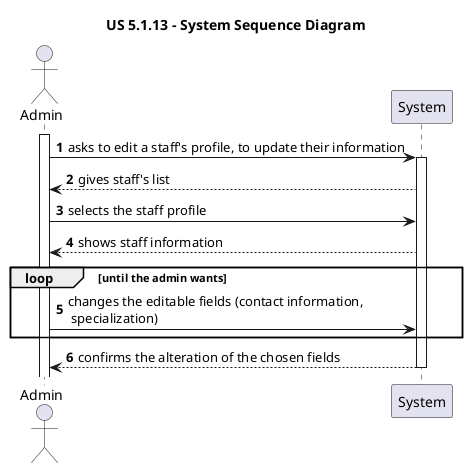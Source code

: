 @startuml
'https://plantuml.com/sequence-diagram

title "US 5.1.13 - System Sequence Diagram"

autonumber

actor Admin as ADM
participant System as SYS

activate ADM

ADM -> SYS : asks to edit a staff's profile, to update their information
activate SYS

SYS --> ADM : gives staff's list

ADM -> SYS : selects the staff profile

SYS --> ADM : shows staff information

loop until the admin wants

ADM -> SYS : changes the editable fields (contact information,\n specialization)

end loop

SYS --> ADM : confirms the alteration of the chosen fields

deactivate SYS


@enduml